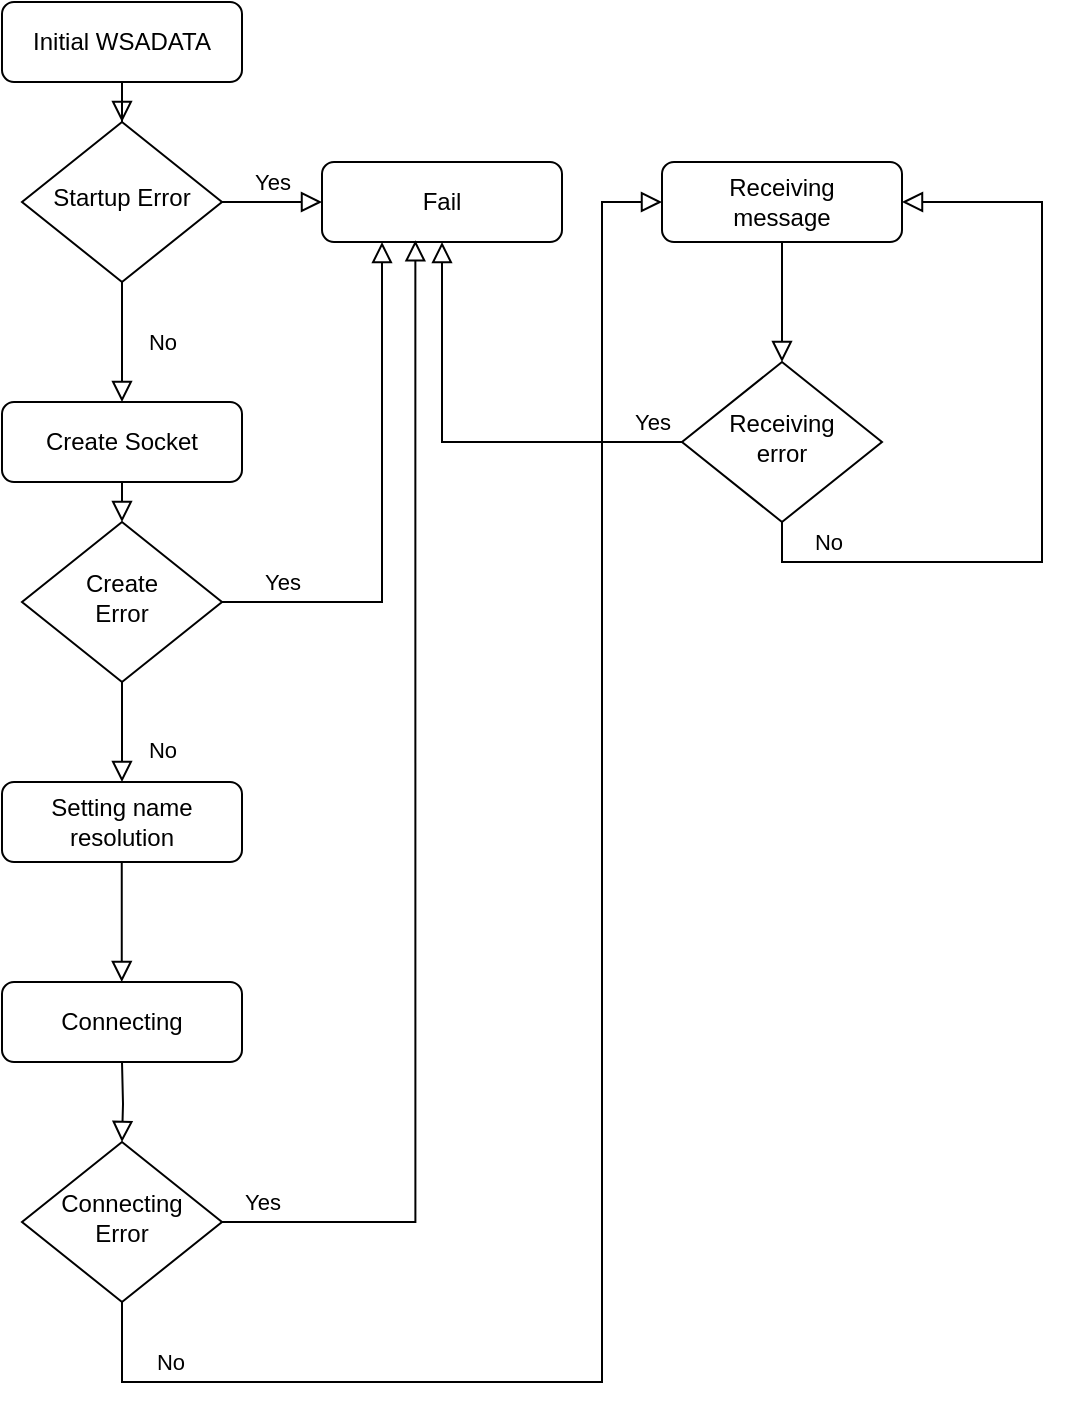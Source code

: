 <mxfile version="13.9.9" type="device"><diagram id="dpzNsEaeMtZ2bzfSiWDZ" name="第 1 页"><mxGraphModel dx="950" dy="470" grid="1" gridSize="10" guides="1" tooltips="1" connect="1" arrows="1" fold="1" page="1" pageScale="1" pageWidth="827" pageHeight="1169" math="0" shadow="0"><root><mxCell id="0"/><mxCell id="1" parent="0"/><mxCell id="DgPPAeiCsqcs1CnbiWG2-1" value="" style="rounded=0;html=1;jettySize=auto;orthogonalLoop=1;fontSize=11;endArrow=block;endFill=0;endSize=8;strokeWidth=1;shadow=0;labelBackgroundColor=none;edgeStyle=orthogonalEdgeStyle;" edge="1" parent="1" source="DgPPAeiCsqcs1CnbiWG2-2" target="DgPPAeiCsqcs1CnbiWG2-5"><mxGeometry relative="1" as="geometry"/></mxCell><mxCell id="DgPPAeiCsqcs1CnbiWG2-2" value="Initial WSADATA" style="rounded=1;whiteSpace=wrap;html=1;fontSize=12;glass=0;strokeWidth=1;shadow=0;" vertex="1" parent="1"><mxGeometry x="160" y="80" width="120" height="40" as="geometry"/></mxCell><mxCell id="DgPPAeiCsqcs1CnbiWG2-3" value="No" style="rounded=0;html=1;jettySize=auto;orthogonalLoop=1;fontSize=11;endArrow=block;endFill=0;endSize=8;strokeWidth=1;shadow=0;labelBackgroundColor=none;edgeStyle=orthogonalEdgeStyle;entryX=0.5;entryY=0;entryDx=0;entryDy=0;" edge="1" parent="1" source="DgPPAeiCsqcs1CnbiWG2-5" target="DgPPAeiCsqcs1CnbiWG2-11"><mxGeometry y="20" relative="1" as="geometry"><mxPoint as="offset"/><mxPoint x="220" y="270" as="targetPoint"/></mxGeometry></mxCell><mxCell id="DgPPAeiCsqcs1CnbiWG2-4" value="Yes" style="edgeStyle=orthogonalEdgeStyle;rounded=0;html=1;jettySize=auto;orthogonalLoop=1;fontSize=11;endArrow=block;endFill=0;endSize=8;strokeWidth=1;shadow=0;labelBackgroundColor=none;" edge="1" parent="1" source="DgPPAeiCsqcs1CnbiWG2-5" target="DgPPAeiCsqcs1CnbiWG2-6"><mxGeometry y="10" relative="1" as="geometry"><mxPoint as="offset"/></mxGeometry></mxCell><mxCell id="DgPPAeiCsqcs1CnbiWG2-5" value="Startup Error" style="rhombus;whiteSpace=wrap;html=1;shadow=0;fontFamily=Helvetica;fontSize=12;align=center;strokeWidth=1;spacing=6;spacingTop=-4;" vertex="1" parent="1"><mxGeometry x="170" y="140" width="100" height="80" as="geometry"/></mxCell><mxCell id="DgPPAeiCsqcs1CnbiWG2-6" value="Fail" style="rounded=1;whiteSpace=wrap;html=1;fontSize=12;glass=0;strokeWidth=1;shadow=0;" vertex="1" parent="1"><mxGeometry x="320" y="160" width="120" height="40" as="geometry"/></mxCell><mxCell id="DgPPAeiCsqcs1CnbiWG2-7" value="No" style="rounded=0;html=1;jettySize=auto;orthogonalLoop=1;fontSize=11;endArrow=block;endFill=0;endSize=8;strokeWidth=1;shadow=0;labelBackgroundColor=none;edgeStyle=orthogonalEdgeStyle;" edge="1" parent="1" source="DgPPAeiCsqcs1CnbiWG2-9" target="DgPPAeiCsqcs1CnbiWG2-10"><mxGeometry x="0.333" y="20" relative="1" as="geometry"><mxPoint as="offset"/></mxGeometry></mxCell><mxCell id="DgPPAeiCsqcs1CnbiWG2-8" value="Yes" style="edgeStyle=orthogonalEdgeStyle;rounded=0;html=1;jettySize=auto;orthogonalLoop=1;fontSize=11;endArrow=block;endFill=0;endSize=8;strokeWidth=1;shadow=0;labelBackgroundColor=none;entryX=0.25;entryY=1;entryDx=0;entryDy=0;" edge="1" parent="1" source="DgPPAeiCsqcs1CnbiWG2-9" target="DgPPAeiCsqcs1CnbiWG2-6"><mxGeometry x="-0.769" y="10" relative="1" as="geometry"><mxPoint as="offset"/><mxPoint x="320" y="420.0" as="targetPoint"/></mxGeometry></mxCell><mxCell id="DgPPAeiCsqcs1CnbiWG2-9" value="Create&lt;br&gt;Error" style="rhombus;whiteSpace=wrap;html=1;shadow=0;fontFamily=Helvetica;fontSize=12;align=center;strokeWidth=1;spacing=6;spacingTop=-4;" vertex="1" parent="1"><mxGeometry x="170" y="340" width="100" height="80" as="geometry"/></mxCell><mxCell id="DgPPAeiCsqcs1CnbiWG2-10" value="Setting name resolution" style="rounded=1;whiteSpace=wrap;html=1;fontSize=12;glass=0;strokeWidth=1;shadow=0;" vertex="1" parent="1"><mxGeometry x="160" y="470" width="120" height="40" as="geometry"/></mxCell><mxCell id="DgPPAeiCsqcs1CnbiWG2-11" value="Create Socket" style="rounded=1;whiteSpace=wrap;html=1;fontSize=12;glass=0;strokeWidth=1;shadow=0;" vertex="1" parent="1"><mxGeometry x="160" y="280" width="120" height="40" as="geometry"/></mxCell><mxCell id="DgPPAeiCsqcs1CnbiWG2-12" value="" style="rounded=0;html=1;jettySize=auto;orthogonalLoop=1;fontSize=11;endArrow=block;endFill=0;endSize=8;strokeWidth=1;shadow=0;labelBackgroundColor=none;edgeStyle=orthogonalEdgeStyle;entryX=0.5;entryY=0;entryDx=0;entryDy=0;exitX=0.5;exitY=1;exitDx=0;exitDy=0;" edge="1" parent="1" source="DgPPAeiCsqcs1CnbiWG2-11" target="DgPPAeiCsqcs1CnbiWG2-9"><mxGeometry y="20" relative="1" as="geometry"><mxPoint as="offset"/><mxPoint x="230" y="230.0" as="sourcePoint"/><mxPoint x="230" y="290.0" as="targetPoint"/></mxGeometry></mxCell><mxCell id="DgPPAeiCsqcs1CnbiWG2-13" value="Connecting" style="rounded=1;whiteSpace=wrap;html=1;fontSize=12;glass=0;strokeWidth=1;shadow=0;" vertex="1" parent="1"><mxGeometry x="160" y="570" width="120" height="40" as="geometry"/></mxCell><mxCell id="DgPPAeiCsqcs1CnbiWG2-14" value="" style="rounded=0;html=1;jettySize=auto;orthogonalLoop=1;fontSize=11;endArrow=block;endFill=0;endSize=8;strokeWidth=1;shadow=0;labelBackgroundColor=none;edgeStyle=orthogonalEdgeStyle;entryX=0.5;entryY=0;entryDx=0;entryDy=0;" edge="1" parent="1"><mxGeometry y="20" relative="1" as="geometry"><mxPoint as="offset"/><mxPoint x="219.88" y="510" as="sourcePoint"/><mxPoint x="219.88" y="570" as="targetPoint"/></mxGeometry></mxCell><mxCell id="DgPPAeiCsqcs1CnbiWG2-15" value="Connecting&lt;br&gt;Error" style="rhombus;whiteSpace=wrap;html=1;shadow=0;fontFamily=Helvetica;fontSize=12;align=center;strokeWidth=1;spacing=6;spacingTop=-4;" vertex="1" parent="1"><mxGeometry x="170" y="650" width="100" height="80" as="geometry"/></mxCell><mxCell id="DgPPAeiCsqcs1CnbiWG2-16" value="" style="rounded=0;html=1;jettySize=auto;orthogonalLoop=1;fontSize=11;endArrow=block;endFill=0;endSize=8;strokeWidth=1;shadow=0;labelBackgroundColor=none;edgeStyle=orthogonalEdgeStyle;" edge="1" parent="1" target="DgPPAeiCsqcs1CnbiWG2-15"><mxGeometry y="20" relative="1" as="geometry"><mxPoint as="offset"/><mxPoint x="220" y="610" as="sourcePoint"/><mxPoint x="340" y="650" as="targetPoint"/></mxGeometry></mxCell><mxCell id="DgPPAeiCsqcs1CnbiWG2-17" value="Yes" style="edgeStyle=orthogonalEdgeStyle;rounded=0;html=1;jettySize=auto;orthogonalLoop=1;fontSize=11;endArrow=block;endFill=0;endSize=8;strokeWidth=1;shadow=0;labelBackgroundColor=none;entryX=0.389;entryY=0.979;entryDx=0;entryDy=0;exitX=1;exitY=0.5;exitDx=0;exitDy=0;entryPerimeter=0;" edge="1" parent="1" source="DgPPAeiCsqcs1CnbiWG2-15" target="DgPPAeiCsqcs1CnbiWG2-6"><mxGeometry x="-0.932" y="10" relative="1" as="geometry"><mxPoint as="offset"/><mxPoint x="370" y="520" as="targetPoint"/><mxPoint x="290" y="700" as="sourcePoint"/></mxGeometry></mxCell><mxCell id="DgPPAeiCsqcs1CnbiWG2-19" value="No" style="edgeStyle=orthogonalEdgeStyle;rounded=0;html=1;jettySize=auto;orthogonalLoop=1;fontSize=11;endArrow=block;endFill=0;endSize=8;strokeWidth=1;shadow=0;labelBackgroundColor=none;exitX=0.5;exitY=1;exitDx=0;exitDy=0;" edge="1" parent="1" source="DgPPAeiCsqcs1CnbiWG2-15"><mxGeometry x="-0.858" y="10" relative="1" as="geometry"><mxPoint as="offset"/><mxPoint x="490" y="180" as="targetPoint"/><mxPoint x="300" y="735.4" as="sourcePoint"/><Array as="points"><mxPoint x="220" y="770"/><mxPoint x="460" y="770"/><mxPoint x="460" y="180"/></Array></mxGeometry></mxCell><mxCell id="DgPPAeiCsqcs1CnbiWG2-21" value="Receiving&lt;br&gt;message" style="rounded=1;whiteSpace=wrap;html=1;fontSize=12;glass=0;strokeWidth=1;shadow=0;" vertex="1" parent="1"><mxGeometry x="490" y="160" width="120" height="40" as="geometry"/></mxCell><mxCell id="DgPPAeiCsqcs1CnbiWG2-22" value="Receiving&lt;br&gt;error" style="rhombus;whiteSpace=wrap;html=1;shadow=0;fontFamily=Helvetica;fontSize=12;align=center;strokeWidth=1;spacing=6;spacingTop=-4;" vertex="1" parent="1"><mxGeometry x="500" y="260" width="100" height="80" as="geometry"/></mxCell><mxCell id="DgPPAeiCsqcs1CnbiWG2-23" value="" style="rounded=0;html=1;jettySize=auto;orthogonalLoop=1;fontSize=11;endArrow=block;endFill=0;endSize=8;strokeWidth=1;shadow=0;labelBackgroundColor=none;edgeStyle=orthogonalEdgeStyle;entryX=0.5;entryY=0;entryDx=0;entryDy=0;exitX=0.5;exitY=1;exitDx=0;exitDy=0;" edge="1" parent="1" source="DgPPAeiCsqcs1CnbiWG2-21" target="DgPPAeiCsqcs1CnbiWG2-22"><mxGeometry y="20" relative="1" as="geometry"><mxPoint as="offset"/><mxPoint x="549.66" y="290.0" as="sourcePoint"/><mxPoint x="549.66" y="330.0" as="targetPoint"/></mxGeometry></mxCell><mxCell id="DgPPAeiCsqcs1CnbiWG2-24" value="Yes" style="edgeStyle=orthogonalEdgeStyle;rounded=0;html=1;jettySize=auto;orthogonalLoop=1;fontSize=11;endArrow=block;endFill=0;endSize=8;strokeWidth=1;shadow=0;labelBackgroundColor=none;entryX=0.5;entryY=1;entryDx=0;entryDy=0;exitX=0;exitY=0.5;exitDx=0;exitDy=0;" edge="1" parent="1" source="DgPPAeiCsqcs1CnbiWG2-22" target="DgPPAeiCsqcs1CnbiWG2-6"><mxGeometry x="-0.862" y="-10" relative="1" as="geometry"><mxPoint as="offset"/><mxPoint x="376.68" y="209.16" as="targetPoint"/><mxPoint x="280" y="700" as="sourcePoint"/></mxGeometry></mxCell><mxCell id="DgPPAeiCsqcs1CnbiWG2-25" value="No" style="rounded=0;html=1;jettySize=auto;orthogonalLoop=1;fontSize=11;endArrow=block;endFill=0;endSize=8;strokeWidth=1;shadow=0;labelBackgroundColor=none;edgeStyle=orthogonalEdgeStyle;entryX=1;entryY=0.5;entryDx=0;entryDy=0;exitX=0.5;exitY=1;exitDx=0;exitDy=0;" edge="1" parent="1" source="DgPPAeiCsqcs1CnbiWG2-22"><mxGeometry x="-0.787" y="10" relative="1" as="geometry"><mxPoint as="offset"/><mxPoint x="610" y="180" as="targetPoint"/><mxPoint x="549.66" y="430.0" as="sourcePoint"/><Array as="points"><mxPoint x="550" y="360"/><mxPoint x="680" y="360"/><mxPoint x="680" y="180"/></Array></mxGeometry></mxCell></root></mxGraphModel></diagram></mxfile>